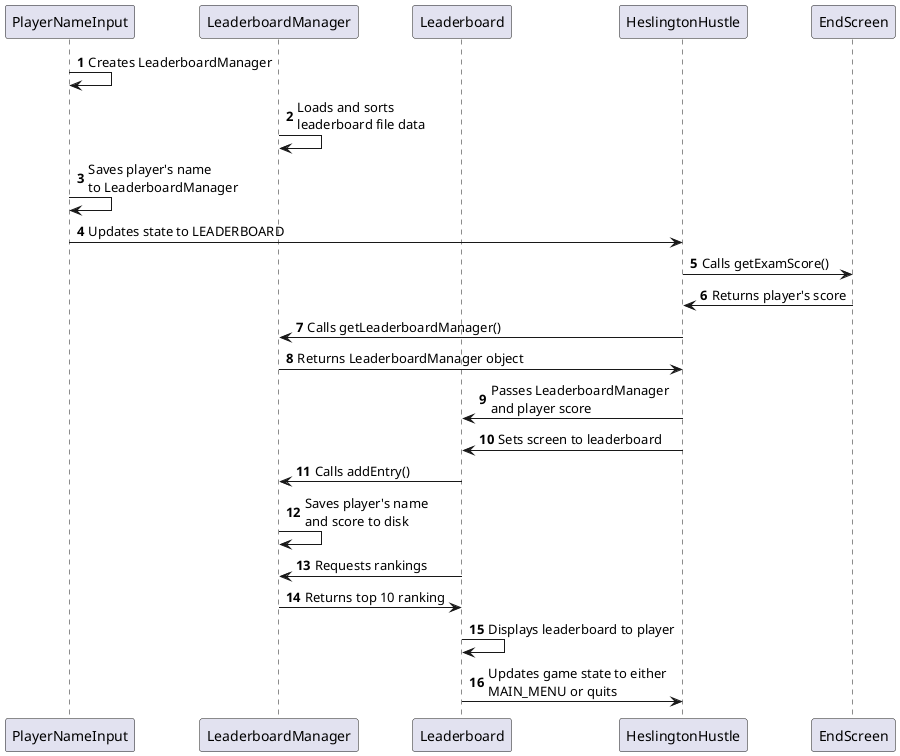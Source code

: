 @startuml
'https://plantuml.com/sequence-diagram

autonumber
participant PlayerNameInput
participant LeaderboardManager
participant Leaderboard
participant HeslingtonHustle
participant EndScreen
PlayerNameInput -> PlayerNameInput: Creates LeaderboardManager
LeaderboardManager -> LeaderboardManager: Loads and sorts\nleaderboard file data
PlayerNameInput -> PlayerNameInput: Saves player's name\nto LeaderboardManager
PlayerNameInput -> HeslingtonHustle: Updates state to LEADERBOARD
EndScreen <- HeslingtonHustle: Calls getExamScore()
EndScreen -> HeslingtonHustle: Returns player's score
HeslingtonHustle -> LeaderboardManager: Calls getLeaderboardManager()
LeaderboardManager -> HeslingtonHustle: Returns LeaderboardManager object
HeslingtonHustle -> Leaderboard: Passes LeaderboardManager\nand player score
HeslingtonHustle -> Leaderboard: Sets screen to leaderboard
Leaderboard -> LeaderboardManager: Calls addEntry()
LeaderboardManager -> LeaderboardManager: Saves player's name\nand score to disk
Leaderboard -> LeaderboardManager: Requests rankings
LeaderboardManager -> Leaderboard: Returns top 10 ranking
Leaderboard -> Leaderboard: Displays leaderboard to player
Leaderboard -> HeslingtonHustle: Updates game state to either\nMAIN_MENU or quits
@enduml